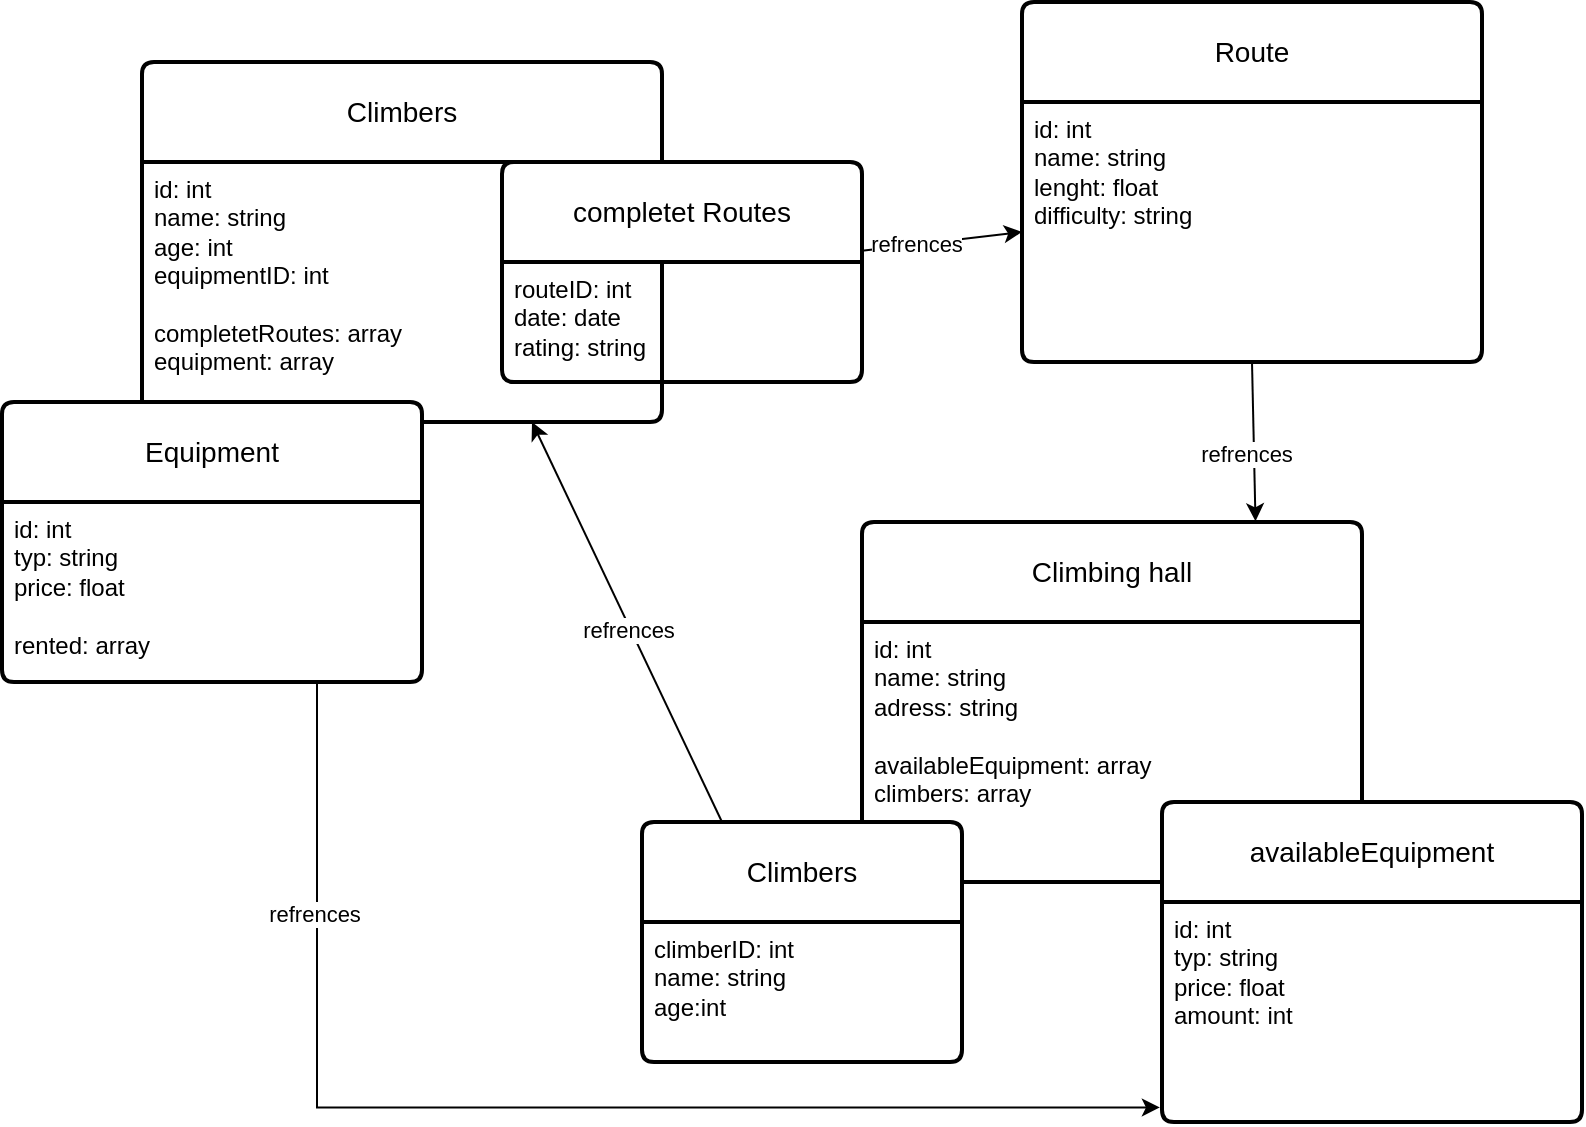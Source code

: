 <mxfile version="26.0.16">
  <diagram name="Seite-1" id="T_CEsNFvgsuwPeouJeFK">
    <mxGraphModel dx="1050" dy="669" grid="1" gridSize="10" guides="1" tooltips="1" connect="1" arrows="1" fold="1" page="1" pageScale="1" pageWidth="827" pageHeight="1169" math="0" shadow="0">
      <root>
        <mxCell id="0" />
        <mxCell id="1" parent="0" />
        <mxCell id="kdtduOX_qHTTLlpiZ-oW-1" value="Climbers" style="swimlane;childLayout=stackLayout;horizontal=1;startSize=50;horizontalStack=0;rounded=1;fontSize=14;fontStyle=0;strokeWidth=2;resizeParent=0;resizeLast=1;shadow=0;dashed=0;align=center;arcSize=4;whiteSpace=wrap;html=1;" vertex="1" parent="1">
          <mxGeometry x="100" y="120" width="260" height="180" as="geometry" />
        </mxCell>
        <mxCell id="kdtduOX_qHTTLlpiZ-oW-2" value="id: int&lt;div&gt;name: string&lt;/div&gt;&lt;div&gt;age: int&lt;/div&gt;&lt;div&gt;equipmentID: int&lt;/div&gt;&lt;div&gt;&lt;br&gt;&lt;/div&gt;&lt;div&gt;completetRoutes: array&lt;/div&gt;&lt;div&gt;equipment: array&lt;/div&gt;" style="align=left;strokeColor=none;fillColor=none;spacingLeft=4;spacingRight=4;fontSize=12;verticalAlign=top;resizable=0;rotatable=0;part=1;html=1;whiteSpace=wrap;" vertex="1" parent="kdtduOX_qHTTLlpiZ-oW-1">
          <mxGeometry y="50" width="260" height="130" as="geometry" />
        </mxCell>
        <mxCell id="kdtduOX_qHTTLlpiZ-oW-11" style="rounded=0;orthogonalLoop=1;jettySize=auto;html=1;entryX=0;entryY=0.5;entryDx=0;entryDy=0;" edge="1" parent="1" source="kdtduOX_qHTTLlpiZ-oW-3" target="kdtduOX_qHTTLlpiZ-oW-10">
          <mxGeometry relative="1" as="geometry" />
        </mxCell>
        <mxCell id="kdtduOX_qHTTLlpiZ-oW-33" value="refrences" style="edgeLabel;html=1;align=center;verticalAlign=middle;resizable=0;points=[];" vertex="1" connectable="0" parent="kdtduOX_qHTTLlpiZ-oW-11">
          <mxGeometry x="-0.329" y="1" relative="1" as="geometry">
            <mxPoint as="offset" />
          </mxGeometry>
        </mxCell>
        <mxCell id="kdtduOX_qHTTLlpiZ-oW-3" value="completet Routes" style="swimlane;childLayout=stackLayout;horizontal=1;startSize=50;horizontalStack=0;rounded=1;fontSize=14;fontStyle=0;strokeWidth=2;resizeParent=0;resizeLast=1;shadow=0;dashed=0;align=center;arcSize=4;whiteSpace=wrap;html=1;" vertex="1" parent="1">
          <mxGeometry x="280" y="170" width="180" height="110" as="geometry" />
        </mxCell>
        <mxCell id="kdtduOX_qHTTLlpiZ-oW-4" value="routeID: int&lt;div&gt;date: date&lt;/div&gt;&lt;div&gt;rating: string&lt;/div&gt;" style="align=left;strokeColor=none;fillColor=none;spacingLeft=4;spacingRight=4;fontSize=12;verticalAlign=top;resizable=0;rotatable=0;part=1;html=1;whiteSpace=wrap;" vertex="1" parent="kdtduOX_qHTTLlpiZ-oW-3">
          <mxGeometry y="50" width="180" height="60" as="geometry" />
        </mxCell>
        <mxCell id="kdtduOX_qHTTLlpiZ-oW-9" value="Route" style="swimlane;childLayout=stackLayout;horizontal=1;startSize=50;horizontalStack=0;rounded=1;fontSize=14;fontStyle=0;strokeWidth=2;resizeParent=0;resizeLast=1;shadow=0;dashed=0;align=center;arcSize=4;whiteSpace=wrap;html=1;" vertex="1" parent="1">
          <mxGeometry x="540" y="90" width="230" height="180" as="geometry" />
        </mxCell>
        <mxCell id="kdtduOX_qHTTLlpiZ-oW-10" value="id: int&lt;div&gt;name: string&lt;/div&gt;&lt;div&gt;lenght: float&lt;/div&gt;&lt;div&gt;difficulty: string&lt;/div&gt;" style="align=left;strokeColor=none;fillColor=none;spacingLeft=4;spacingRight=4;fontSize=12;verticalAlign=top;resizable=0;rotatable=0;part=1;html=1;whiteSpace=wrap;" vertex="1" parent="kdtduOX_qHTTLlpiZ-oW-9">
          <mxGeometry y="50" width="230" height="130" as="geometry" />
        </mxCell>
        <mxCell id="kdtduOX_qHTTLlpiZ-oW-12" value="Equipment" style="swimlane;childLayout=stackLayout;horizontal=1;startSize=50;horizontalStack=0;rounded=1;fontSize=14;fontStyle=0;strokeWidth=2;resizeParent=0;resizeLast=1;shadow=0;dashed=0;align=center;arcSize=4;whiteSpace=wrap;html=1;" vertex="1" parent="1">
          <mxGeometry x="30" y="290" width="210" height="140" as="geometry" />
        </mxCell>
        <mxCell id="kdtduOX_qHTTLlpiZ-oW-13" value="id: int&lt;div&gt;typ: string&lt;/div&gt;&lt;div&gt;price: float&lt;/div&gt;&lt;div&gt;&lt;br&gt;&lt;/div&gt;&lt;div&gt;rented: array&lt;/div&gt;" style="align=left;strokeColor=none;fillColor=none;spacingLeft=4;spacingRight=4;fontSize=12;verticalAlign=top;resizable=0;rotatable=0;part=1;html=1;whiteSpace=wrap;" vertex="1" parent="kdtduOX_qHTTLlpiZ-oW-12">
          <mxGeometry y="50" width="210" height="90" as="geometry" />
        </mxCell>
        <mxCell id="kdtduOX_qHTTLlpiZ-oW-14" value="Climbing hall" style="swimlane;childLayout=stackLayout;horizontal=1;startSize=50;horizontalStack=0;rounded=1;fontSize=14;fontStyle=0;strokeWidth=2;resizeParent=0;resizeLast=1;shadow=0;dashed=0;align=center;arcSize=4;whiteSpace=wrap;html=1;" vertex="1" parent="1">
          <mxGeometry x="460" y="350" width="250" height="180" as="geometry" />
        </mxCell>
        <mxCell id="kdtduOX_qHTTLlpiZ-oW-15" value="id: int&lt;div&gt;name: string&lt;/div&gt;&lt;div&gt;adress: string&lt;/div&gt;&lt;div&gt;&lt;br&gt;&lt;/div&gt;&lt;div&gt;availableEquipment: array&lt;/div&gt;&lt;div&gt;climbers: array&lt;/div&gt;" style="align=left;strokeColor=none;fillColor=none;spacingLeft=4;spacingRight=4;fontSize=12;verticalAlign=top;resizable=0;rotatable=0;part=1;html=1;whiteSpace=wrap;" vertex="1" parent="kdtduOX_qHTTLlpiZ-oW-14">
          <mxGeometry y="50" width="250" height="130" as="geometry" />
        </mxCell>
        <mxCell id="kdtduOX_qHTTLlpiZ-oW-24" style="rounded=0;orthogonalLoop=1;jettySize=auto;html=1;exitX=0.5;exitY=1;exitDx=0;exitDy=0;entryX=0.787;entryY=-0.002;entryDx=0;entryDy=0;entryPerimeter=0;" edge="1" parent="1" source="kdtduOX_qHTTLlpiZ-oW-10" target="kdtduOX_qHTTLlpiZ-oW-14">
          <mxGeometry relative="1" as="geometry" />
        </mxCell>
        <mxCell id="kdtduOX_qHTTLlpiZ-oW-34" value="refrences" style="edgeLabel;html=1;align=center;verticalAlign=middle;resizable=0;points=[];" vertex="1" connectable="0" parent="kdtduOX_qHTTLlpiZ-oW-24">
          <mxGeometry x="0.153" y="-4" relative="1" as="geometry">
            <mxPoint as="offset" />
          </mxGeometry>
        </mxCell>
        <mxCell id="kdtduOX_qHTTLlpiZ-oW-25" value="availableEquipment" style="swimlane;childLayout=stackLayout;horizontal=1;startSize=50;horizontalStack=0;rounded=1;fontSize=14;fontStyle=0;strokeWidth=2;resizeParent=0;resizeLast=1;shadow=0;dashed=0;align=center;arcSize=4;whiteSpace=wrap;html=1;" vertex="1" parent="1">
          <mxGeometry x="610" y="490" width="210" height="160" as="geometry" />
        </mxCell>
        <mxCell id="kdtduOX_qHTTLlpiZ-oW-26" value="id: int&lt;div&gt;typ: string&lt;/div&gt;&lt;div&gt;price: float&lt;/div&gt;&lt;div&gt;amount: int&lt;/div&gt;" style="align=left;strokeColor=none;fillColor=none;spacingLeft=4;spacingRight=4;fontSize=12;verticalAlign=top;resizable=0;rotatable=0;part=1;html=1;whiteSpace=wrap;" vertex="1" parent="kdtduOX_qHTTLlpiZ-oW-25">
          <mxGeometry y="50" width="210" height="110" as="geometry" />
        </mxCell>
        <mxCell id="kdtduOX_qHTTLlpiZ-oW-27" style="edgeStyle=orthogonalEdgeStyle;rounded=0;orthogonalLoop=1;jettySize=auto;html=1;exitX=0.75;exitY=1;exitDx=0;exitDy=0;entryX=-0.005;entryY=0.934;entryDx=0;entryDy=0;entryPerimeter=0;" edge="1" parent="1" source="kdtduOX_qHTTLlpiZ-oW-13" target="kdtduOX_qHTTLlpiZ-oW-26">
          <mxGeometry relative="1" as="geometry" />
        </mxCell>
        <mxCell id="kdtduOX_qHTTLlpiZ-oW-32" value="refrences" style="edgeLabel;html=1;align=center;verticalAlign=middle;resizable=0;points=[];" vertex="1" connectable="0" parent="kdtduOX_qHTTLlpiZ-oW-27">
          <mxGeometry x="-0.634" y="-2" relative="1" as="geometry">
            <mxPoint as="offset" />
          </mxGeometry>
        </mxCell>
        <mxCell id="kdtduOX_qHTTLlpiZ-oW-30" style="rounded=0;orthogonalLoop=1;jettySize=auto;html=1;exitX=0.25;exitY=0;exitDx=0;exitDy=0;entryX=0.75;entryY=1;entryDx=0;entryDy=0;" edge="1" parent="1" source="kdtduOX_qHTTLlpiZ-oW-28" target="kdtduOX_qHTTLlpiZ-oW-2">
          <mxGeometry relative="1" as="geometry" />
        </mxCell>
        <mxCell id="kdtduOX_qHTTLlpiZ-oW-31" value="refrences" style="edgeLabel;html=1;align=center;verticalAlign=middle;resizable=0;points=[];" vertex="1" connectable="0" parent="kdtduOX_qHTTLlpiZ-oW-30">
          <mxGeometry x="-0.032" y="2" relative="1" as="geometry">
            <mxPoint as="offset" />
          </mxGeometry>
        </mxCell>
        <mxCell id="kdtduOX_qHTTLlpiZ-oW-28" value="Climbers" style="swimlane;childLayout=stackLayout;horizontal=1;startSize=50;horizontalStack=0;rounded=1;fontSize=14;fontStyle=0;strokeWidth=2;resizeParent=0;resizeLast=1;shadow=0;dashed=0;align=center;arcSize=4;whiteSpace=wrap;html=1;" vertex="1" parent="1">
          <mxGeometry x="350" y="500" width="160" height="120" as="geometry" />
        </mxCell>
        <mxCell id="kdtduOX_qHTTLlpiZ-oW-29" value="climberID: int&lt;div&gt;name: string&lt;/div&gt;&lt;div&gt;age:int&lt;/div&gt;" style="align=left;strokeColor=none;fillColor=none;spacingLeft=4;spacingRight=4;fontSize=12;verticalAlign=top;resizable=0;rotatable=0;part=1;html=1;whiteSpace=wrap;" vertex="1" parent="kdtduOX_qHTTLlpiZ-oW-28">
          <mxGeometry y="50" width="160" height="70" as="geometry" />
        </mxCell>
      </root>
    </mxGraphModel>
  </diagram>
</mxfile>
